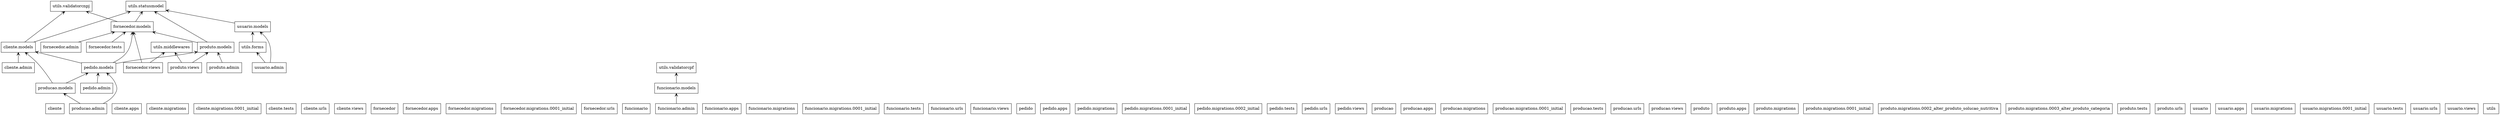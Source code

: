 digraph "packages_estreladovale" {
rankdir=BT
charset="utf-8"
"cliente" [color="black", label=<cliente>, shape="box", style="solid"];
"cliente.admin" [color="black", label=<cliente.admin>, shape="box", style="solid"];
"cliente.apps" [color="black", label=<cliente.apps>, shape="box", style="solid"];
"cliente.migrations" [color="black", label=<cliente.migrations>, shape="box", style="solid"];
"cliente.migrations.0001_initial" [color="black", label=<cliente.migrations.0001_initial>, shape="box", style="solid"];
"cliente.models" [color="black", label=<cliente.models>, shape="box", style="solid"];
"cliente.tests" [color="black", label=<cliente.tests>, shape="box", style="solid"];
"cliente.urls" [color="black", label=<cliente.urls>, shape="box", style="solid"];
"cliente.views" [color="black", label=<cliente.views>, shape="box", style="solid"];
"fornecedor" [color="black", label=<fornecedor>, shape="box", style="solid"];
"fornecedor.admin" [color="black", label=<fornecedor.admin>, shape="box", style="solid"];
"fornecedor.apps" [color="black", label=<fornecedor.apps>, shape="box", style="solid"];
"fornecedor.migrations" [color="black", label=<fornecedor.migrations>, shape="box", style="solid"];
"fornecedor.migrations.0001_initial" [color="black", label=<fornecedor.migrations.0001_initial>, shape="box", style="solid"];
"fornecedor.models" [color="black", label=<fornecedor.models>, shape="box", style="solid"];
"fornecedor.tests" [color="black", label=<fornecedor.tests>, shape="box", style="solid"];
"fornecedor.urls" [color="black", label=<fornecedor.urls>, shape="box", style="solid"];
"fornecedor.views" [color="black", label=<fornecedor.views>, shape="box", style="solid"];
"funcionario" [color="black", label=<funcionario>, shape="box", style="solid"];
"funcionario.admin" [color="black", label=<funcionario.admin>, shape="box", style="solid"];
"funcionario.apps" [color="black", label=<funcionario.apps>, shape="box", style="solid"];
"funcionario.migrations" [color="black", label=<funcionario.migrations>, shape="box", style="solid"];
"funcionario.migrations.0001_initial" [color="black", label=<funcionario.migrations.0001_initial>, shape="box", style="solid"];
"funcionario.models" [color="black", label=<funcionario.models>, shape="box", style="solid"];
"funcionario.tests" [color="black", label=<funcionario.tests>, shape="box", style="solid"];
"funcionario.urls" [color="black", label=<funcionario.urls>, shape="box", style="solid"];
"funcionario.views" [color="black", label=<funcionario.views>, shape="box", style="solid"];
"pedido" [color="black", label=<pedido>, shape="box", style="solid"];
"pedido.admin" [color="black", label=<pedido.admin>, shape="box", style="solid"];
"pedido.apps" [color="black", label=<pedido.apps>, shape="box", style="solid"];
"pedido.migrations" [color="black", label=<pedido.migrations>, shape="box", style="solid"];
"pedido.migrations.0001_initial" [color="black", label=<pedido.migrations.0001_initial>, shape="box", style="solid"];
"pedido.migrations.0002_initial" [color="black", label=<pedido.migrations.0002_initial>, shape="box", style="solid"];
"pedido.models" [color="black", label=<pedido.models>, shape="box", style="solid"];
"pedido.tests" [color="black", label=<pedido.tests>, shape="box", style="solid"];
"pedido.urls" [color="black", label=<pedido.urls>, shape="box", style="solid"];
"pedido.views" [color="black", label=<pedido.views>, shape="box", style="solid"];
"producao" [color="black", label=<producao>, shape="box", style="solid"];
"producao.admin" [color="black", label=<producao.admin>, shape="box", style="solid"];
"producao.apps" [color="black", label=<producao.apps>, shape="box", style="solid"];
"producao.migrations" [color="black", label=<producao.migrations>, shape="box", style="solid"];
"producao.migrations.0001_initial" [color="black", label=<producao.migrations.0001_initial>, shape="box", style="solid"];
"producao.models" [color="black", label=<producao.models>, shape="box", style="solid"];
"producao.tests" [color="black", label=<producao.tests>, shape="box", style="solid"];
"producao.urls" [color="black", label=<producao.urls>, shape="box", style="solid"];
"producao.views" [color="black", label=<producao.views>, shape="box", style="solid"];
"produto" [color="black", label=<produto>, shape="box", style="solid"];
"produto.admin" [color="black", label=<produto.admin>, shape="box", style="solid"];
"produto.apps" [color="black", label=<produto.apps>, shape="box", style="solid"];
"produto.migrations" [color="black", label=<produto.migrations>, shape="box", style="solid"];
"produto.migrations.0001_initial" [color="black", label=<produto.migrations.0001_initial>, shape="box", style="solid"];
"produto.migrations.0002_alter_produto_solucao_nutritiva" [color="black", label=<produto.migrations.0002_alter_produto_solucao_nutritiva>, shape="box", style="solid"];
"produto.migrations.0003_alter_produto_categoria" [color="black", label=<produto.migrations.0003_alter_produto_categoria>, shape="box", style="solid"];
"produto.models" [color="black", label=<produto.models>, shape="box", style="solid"];
"produto.tests" [color="black", label=<produto.tests>, shape="box", style="solid"];
"produto.urls" [color="black", label=<produto.urls>, shape="box", style="solid"];
"produto.views" [color="black", label=<produto.views>, shape="box", style="solid"];
"usuario" [color="black", label=<usuario>, shape="box", style="solid"];
"usuario.admin" [color="black", label=<usuario.admin>, shape="box", style="solid"];
"usuario.apps" [color="black", label=<usuario.apps>, shape="box", style="solid"];
"usuario.migrations" [color="black", label=<usuario.migrations>, shape="box", style="solid"];
"usuario.migrations.0001_initial" [color="black", label=<usuario.migrations.0001_initial>, shape="box", style="solid"];
"usuario.models" [color="black", label=<usuario.models>, shape="box", style="solid"];
"usuario.tests" [color="black", label=<usuario.tests>, shape="box", style="solid"];
"usuario.urls" [color="black", label=<usuario.urls>, shape="box", style="solid"];
"usuario.views" [color="black", label=<usuario.views>, shape="box", style="solid"];
"utils" [color="black", label=<utils>, shape="box", style="solid"];
"utils.forms" [color="black", label=<utils.forms>, shape="box", style="solid"];
"utils.middlewares" [color="black", label=<utils.middlewares>, shape="box", style="solid"];
"utils.statusmodel" [color="black", label=<utils.statusmodel>, shape="box", style="solid"];
"utils.validatorcnpj" [color="black", label=<utils.validatorcnpj>, shape="box", style="solid"];
"utils.validatorcpf" [color="black", label=<utils.validatorcpf>, shape="box", style="solid"];
"cliente.admin" -> "cliente.models" [arrowhead="open", arrowtail="none"];
"cliente.models" -> "utils.statusmodel" [arrowhead="open", arrowtail="none"];
"cliente.models" -> "utils.validatorcnpj" [arrowhead="open", arrowtail="none"];
"fornecedor.admin" -> "fornecedor.models" [arrowhead="open", arrowtail="none"];
"fornecedor.models" -> "utils.statusmodel" [arrowhead="open", arrowtail="none"];
"fornecedor.models" -> "utils.validatorcnpj" [arrowhead="open", arrowtail="none"];
"fornecedor.tests" -> "fornecedor.models" [arrowhead="open", arrowtail="none"];
"fornecedor.views" -> "fornecedor.models" [arrowhead="open", arrowtail="none"];
"fornecedor.views" -> "utils.middlewares" [arrowhead="open", arrowtail="none"];
"funcionario.admin" -> "funcionario.models" [arrowhead="open", arrowtail="none"];
"funcionario.models" -> "utils.validatorcpf" [arrowhead="open", arrowtail="none"];
"pedido.admin" -> "pedido.models" [arrowhead="open", arrowtail="none"];
"pedido.models" -> "cliente.models" [arrowhead="open", arrowtail="none"];
"pedido.models" -> "fornecedor.models" [arrowhead="open", arrowtail="none"];
"pedido.models" -> "produto.models" [arrowhead="open", arrowtail="none"];
"producao.admin" -> "pedido.models" [arrowhead="open", arrowtail="none"];
"producao.admin" -> "producao.models" [arrowhead="open", arrowtail="none"];
"producao.models" -> "cliente.models" [arrowhead="open", arrowtail="none"];
"producao.models" -> "pedido.models" [arrowhead="open", arrowtail="none"];
"produto.admin" -> "produto.models" [arrowhead="open", arrowtail="none"];
"produto.models" -> "fornecedor.models" [arrowhead="open", arrowtail="none"];
"produto.models" -> "utils.statusmodel" [arrowhead="open", arrowtail="none"];
"produto.views" -> "produto.models" [arrowhead="open", arrowtail="none"];
"produto.views" -> "utils.middlewares" [arrowhead="open", arrowtail="none"];
"usuario.admin" -> "usuario.models" [arrowhead="open", arrowtail="none"];
"usuario.admin" -> "utils.forms" [arrowhead="open", arrowtail="none"];
"usuario.models" -> "utils.statusmodel" [arrowhead="open", arrowtail="none"];
"utils.forms" -> "usuario.models" [arrowhead="open", arrowtail="none"];
}
